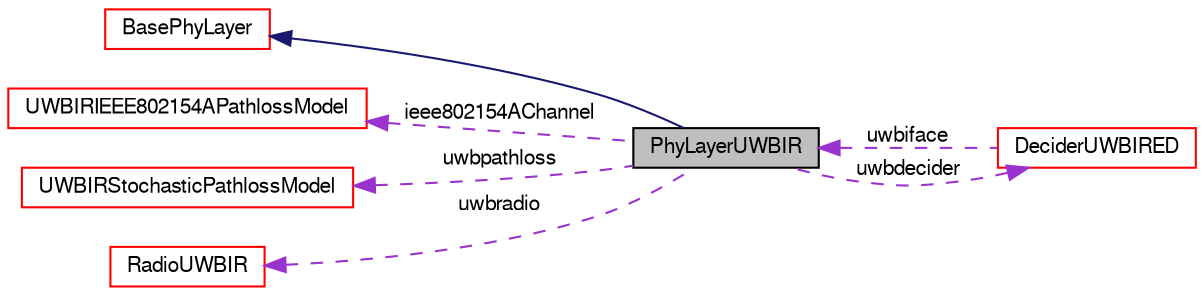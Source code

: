 digraph G
{
  edge [fontname="FreeSans",fontsize="10",labelfontname="FreeSans",labelfontsize="10"];
  node [fontname="FreeSans",fontsize="10",shape=record];
  rankdir=LR;
  Node1 [label="PhyLayerUWBIR",height=0.2,width=0.4,color="black", fillcolor="grey75", style="filled" fontcolor="black"];
  Node2 -> Node1 [dir=back,color="midnightblue",fontsize="10",style="solid",fontname="FreeSans"];
  Node2 [label="BasePhyLayer",height=0.2,width=0.4,color="red", fillcolor="white", style="filled",URL="$a00028.html",tooltip="The BasePhyLayer represents the physical layer of a nic."];
  Node3 -> Node1 [dir=back,color="darkorchid3",fontsize="10",style="dashed",label="ieee802154AChannel",fontname="FreeSans"];
  Node3 [label="UWBIRIEEE802154APathlossModel",height=0.2,width=0.4,color="red", fillcolor="white", style="filled",URL="$a00204.html",tooltip="This class implements the IEEE 802.15.4A Channel Model[1] in the MiXiM omnet++ modeling..."];
  Node4 -> Node1 [dir=back,color="darkorchid3",fontsize="10",style="dashed",label="uwbdecider",fontname="FreeSans"];
  Node4 [label="DeciderUWBIRED",height=0.2,width=0.4,color="red", fillcolor="white", style="filled",URL="$a00078.html",tooltip="This class implements a model of an energy detection receiver that demodulates UWB-IR..."];
  Node1 -> Node4 [dir=back,color="darkorchid3",fontsize="10",style="dashed",label="uwbiface",fontname="FreeSans"];
  Node5 -> Node1 [dir=back,color="darkorchid3",fontsize="10",style="dashed",label="uwbpathloss",fontname="FreeSans"];
  Node5 [label="UWBIRStochasticPathlossModel",height=0.2,width=0.4,color="red", fillcolor="white", style="filled",URL="$a00208.html",tooltip="This AnalogueModel models implements the Ghassmezadeh stochastic UWB channel models..."];
  Node6 -> Node1 [dir=back,color="darkorchid3",fontsize="10",style="dashed",label="uwbradio",fontname="FreeSans"];
  Node6 [label="RadioUWBIR",height=0.2,width=0.4,color="red", fillcolor="white", style="filled",URL="$a00165.html",tooltip="This class extends the basic radio model."];
}
